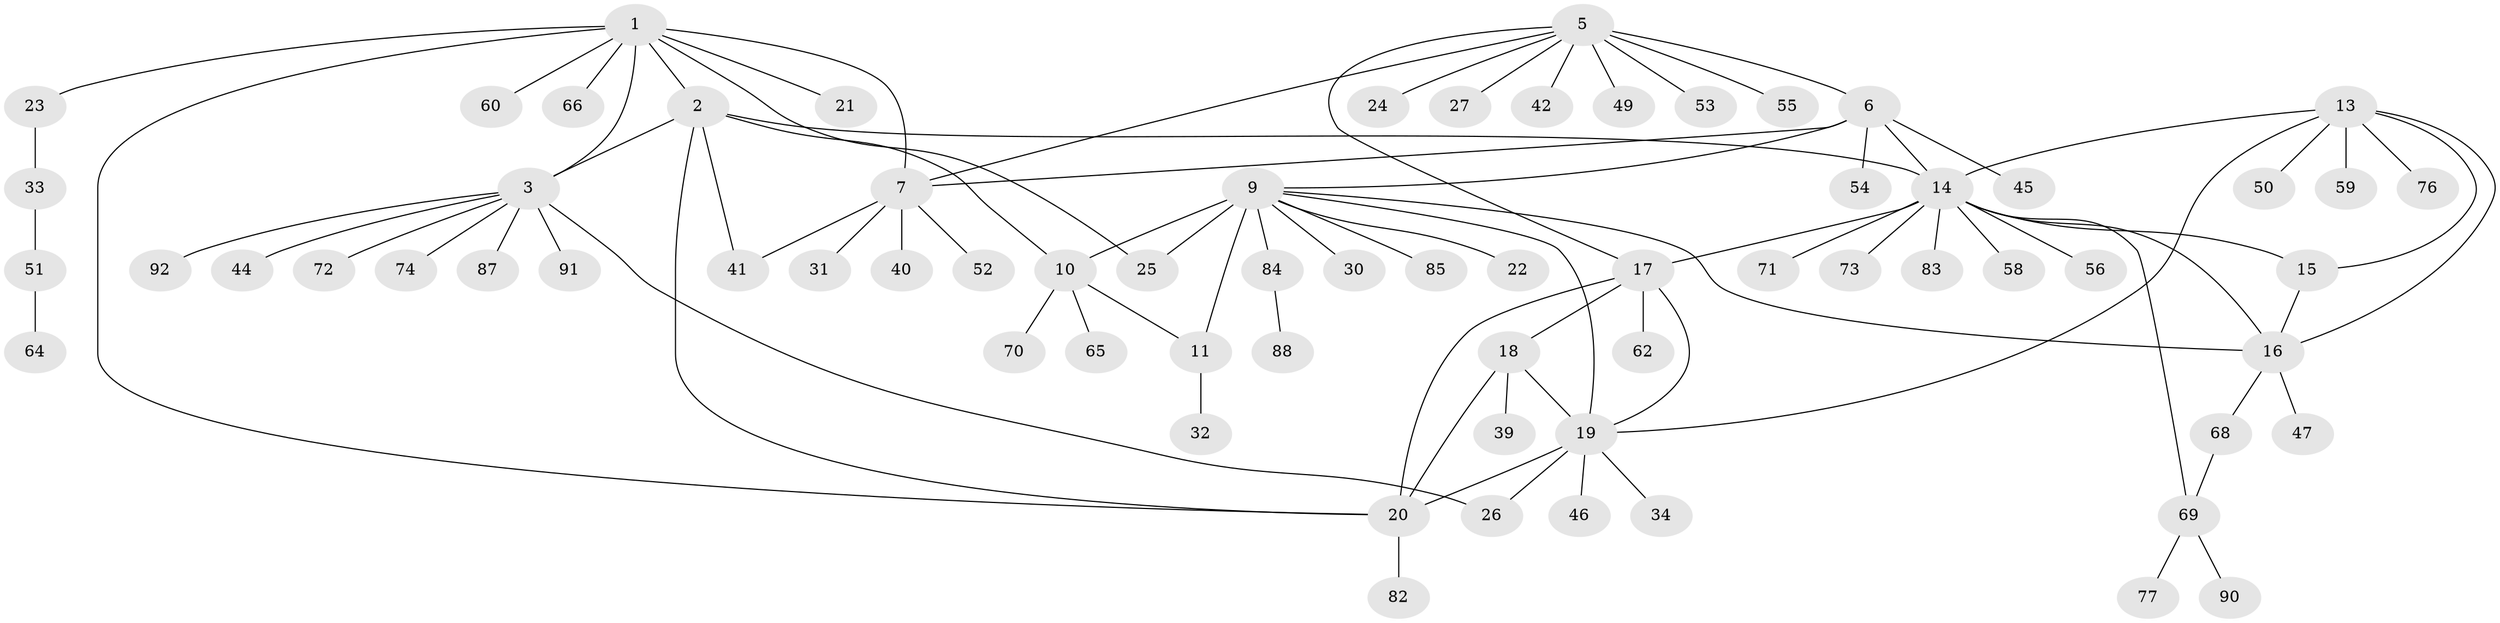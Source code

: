 // original degree distribution, {8: 0.043478260869565216, 7: 0.043478260869565216, 10: 0.010869565217391304, 5: 0.05434782608695652, 11: 0.010869565217391304, 9: 0.021739130434782608, 6: 0.021739130434782608, 3: 0.021739130434782608, 4: 0.021739130434782608, 1: 0.5652173913043478, 2: 0.18478260869565216}
// Generated by graph-tools (version 1.1) at 2025/42/03/06/25 10:42:14]
// undirected, 70 vertices, 90 edges
graph export_dot {
graph [start="1"]
  node [color=gray90,style=filled];
  1 [super="+4"];
  2 [super="+78"];
  3 [super="+36"];
  5 [super="+61"];
  6 [super="+8"];
  7 [super="+29"];
  9 [super="+12"];
  10 [super="+43"];
  11 [super="+75"];
  13 [super="+81"];
  14 [super="+63"];
  15;
  16 [super="+80"];
  17 [super="+89"];
  18 [super="+28"];
  19 [super="+37"];
  20 [super="+67"];
  21;
  22;
  23 [super="+38"];
  24 [super="+48"];
  25;
  26;
  27 [super="+57"];
  30;
  31;
  32 [super="+35"];
  33;
  34;
  39;
  40;
  41;
  42;
  44;
  45;
  46;
  47;
  49;
  50;
  51;
  52;
  53;
  54;
  55;
  56 [super="+79"];
  58;
  59;
  60;
  62;
  64;
  65;
  66;
  68;
  69 [super="+86"];
  70;
  71;
  72;
  73;
  74;
  76;
  77;
  82;
  83;
  84;
  85;
  87;
  88;
  90;
  91;
  92;
  1 -- 2 [weight=2];
  1 -- 3 [weight=2];
  1 -- 7;
  1 -- 21;
  1 -- 23;
  1 -- 60;
  1 -- 66;
  1 -- 20;
  1 -- 25;
  2 -- 3;
  2 -- 10;
  2 -- 14;
  2 -- 41;
  2 -- 20;
  3 -- 26;
  3 -- 44;
  3 -- 74;
  3 -- 87;
  3 -- 91;
  3 -- 92;
  3 -- 72;
  5 -- 6 [weight=2];
  5 -- 7;
  5 -- 17;
  5 -- 24;
  5 -- 27;
  5 -- 42;
  5 -- 49;
  5 -- 53;
  5 -- 55;
  6 -- 7 [weight=2];
  6 -- 45;
  6 -- 54;
  6 -- 9;
  6 -- 14;
  7 -- 31;
  7 -- 40;
  7 -- 41;
  7 -- 52;
  9 -- 10 [weight=2];
  9 -- 11 [weight=2];
  9 -- 16;
  9 -- 19;
  9 -- 22;
  9 -- 30;
  9 -- 84;
  9 -- 85;
  9 -- 25;
  10 -- 11;
  10 -- 65;
  10 -- 70;
  11 -- 32;
  13 -- 14;
  13 -- 15;
  13 -- 16;
  13 -- 19;
  13 -- 50;
  13 -- 59;
  13 -- 76;
  14 -- 15;
  14 -- 16;
  14 -- 56;
  14 -- 58;
  14 -- 73;
  14 -- 17;
  14 -- 83;
  14 -- 71;
  14 -- 69;
  15 -- 16;
  16 -- 47;
  16 -- 68;
  17 -- 18;
  17 -- 19;
  17 -- 20;
  17 -- 62;
  18 -- 19;
  18 -- 20;
  18 -- 39;
  19 -- 20;
  19 -- 26;
  19 -- 34;
  19 -- 46;
  20 -- 82;
  23 -- 33;
  33 -- 51;
  51 -- 64;
  68 -- 69;
  69 -- 77;
  69 -- 90;
  84 -- 88;
}
